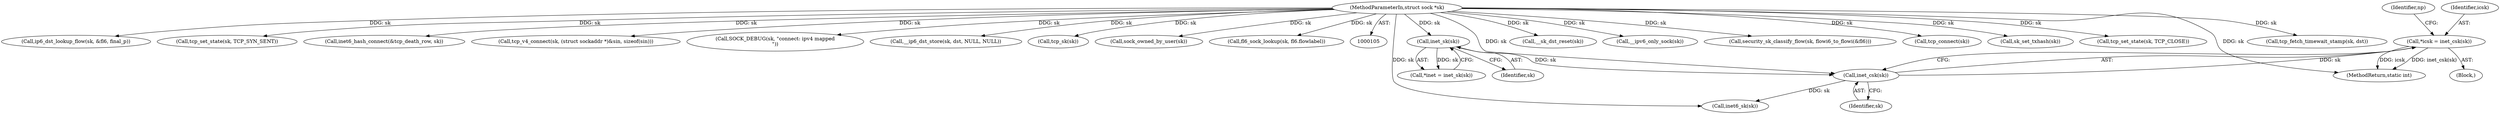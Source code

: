 digraph "0_linux_45f6fad84cc305103b28d73482b344d7f5b76f39_15@pointer" {
"1000122" [label="(Call,*icsk = inet_csk(sk))"];
"1000124" [label="(Call,inet_csk(sk))"];
"1000119" [label="(Call,inet_sk(sk))"];
"1000106" [label="(MethodParameterIn,struct sock *sk)"];
"1000128" [label="(Identifier,np)"];
"1000351" [label="(Call,__ipv6_only_sock(sk))"];
"1000702" [label="(Call,__sk_dst_reset(sk))"];
"1000523" [label="(Call,security_sk_classify_flow(sk, flowi6_to_flowi(&fl6)))"];
"1000119" [label="(Call,inet_sk(sk))"];
"1000117" [label="(Call,*inet = inet_sk(sk))"];
"1000109" [label="(Block,)"];
"1000122" [label="(Call,*icsk = inet_csk(sk))"];
"1000717" [label="(MethodReturn,static int)"];
"1000120" [label="(Identifier,sk)"];
"1000691" [label="(Call,tcp_connect(sk))"];
"1000655" [label="(Call,sk_set_txhash(sk))"];
"1000699" [label="(Call,tcp_set_state(sk, TCP_CLOSE))"];
"1000125" [label="(Identifier,sk)"];
"1000602" [label="(Call,tcp_fetch_timewait_stamp(sk, dst))"];
"1000530" [label="(Call,ip6_dst_lookup_flow(sk, &fl6, final_p))"];
"1000643" [label="(Call,tcp_set_state(sk, TCP_SYN_SENT))"];
"1000648" [label="(Call,inet6_hash_connect(&tcp_death_row, sk))"];
"1000106" [label="(MethodParameterIn,struct sock *sk)"];
"1000400" [label="(Call,tcp_v4_connect(sk, (struct sockaddr *)&sin, sizeof(sin)))"];
"1000123" [label="(Identifier,icsk)"];
"1000347" [label="(Call,SOCK_DEBUG(sk, \"connect: ipv4 mapped\n\"))"];
"1000576" [label="(Call,__ip6_dst_store(sk, dst, NULL, NULL))"];
"1000124" [label="(Call,inet_csk(sk))"];
"1000129" [label="(Call,inet6_sk(sk))"];
"1000134" [label="(Call,tcp_sk(sk))"];
"1000513" [label="(Call,sock_owned_by_user(sk))"];
"1000197" [label="(Call,fl6_sock_lookup(sk, fl6.flowlabel))"];
"1000122" -> "1000109"  [label="AST: "];
"1000122" -> "1000124"  [label="CFG: "];
"1000123" -> "1000122"  [label="AST: "];
"1000124" -> "1000122"  [label="AST: "];
"1000128" -> "1000122"  [label="CFG: "];
"1000122" -> "1000717"  [label="DDG: icsk"];
"1000122" -> "1000717"  [label="DDG: inet_csk(sk)"];
"1000124" -> "1000122"  [label="DDG: sk"];
"1000124" -> "1000125"  [label="CFG: "];
"1000125" -> "1000124"  [label="AST: "];
"1000119" -> "1000124"  [label="DDG: sk"];
"1000106" -> "1000124"  [label="DDG: sk"];
"1000124" -> "1000129"  [label="DDG: sk"];
"1000119" -> "1000117"  [label="AST: "];
"1000119" -> "1000120"  [label="CFG: "];
"1000120" -> "1000119"  [label="AST: "];
"1000117" -> "1000119"  [label="CFG: "];
"1000119" -> "1000117"  [label="DDG: sk"];
"1000106" -> "1000119"  [label="DDG: sk"];
"1000106" -> "1000105"  [label="AST: "];
"1000106" -> "1000717"  [label="DDG: sk"];
"1000106" -> "1000129"  [label="DDG: sk"];
"1000106" -> "1000134"  [label="DDG: sk"];
"1000106" -> "1000197"  [label="DDG: sk"];
"1000106" -> "1000347"  [label="DDG: sk"];
"1000106" -> "1000351"  [label="DDG: sk"];
"1000106" -> "1000400"  [label="DDG: sk"];
"1000106" -> "1000513"  [label="DDG: sk"];
"1000106" -> "1000523"  [label="DDG: sk"];
"1000106" -> "1000530"  [label="DDG: sk"];
"1000106" -> "1000576"  [label="DDG: sk"];
"1000106" -> "1000602"  [label="DDG: sk"];
"1000106" -> "1000643"  [label="DDG: sk"];
"1000106" -> "1000648"  [label="DDG: sk"];
"1000106" -> "1000655"  [label="DDG: sk"];
"1000106" -> "1000691"  [label="DDG: sk"];
"1000106" -> "1000699"  [label="DDG: sk"];
"1000106" -> "1000702"  [label="DDG: sk"];
}
